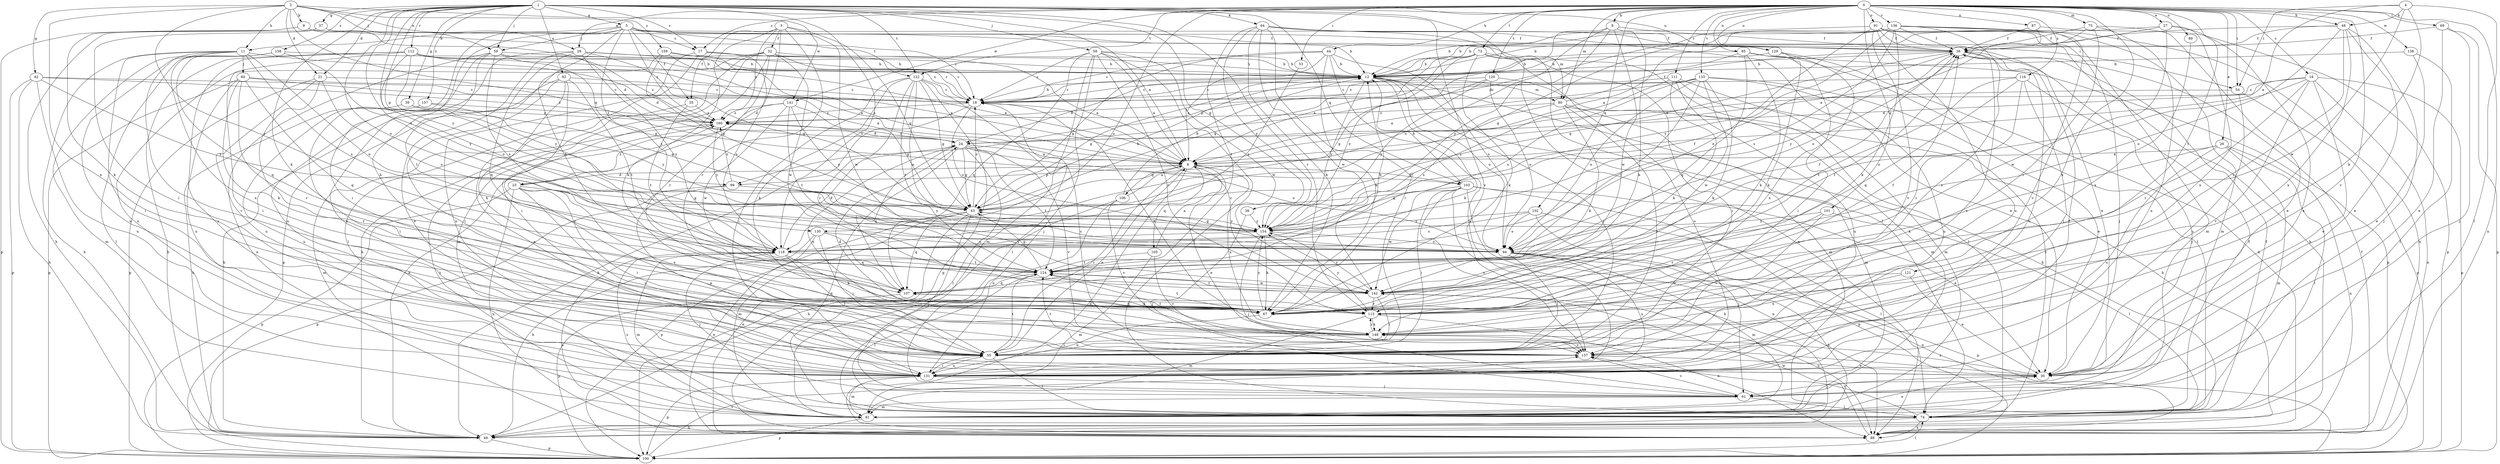 strict digraph  {
0;
1;
2;
3;
4;
5;
6;
8;
9;
11;
12;
16;
17;
18;
21;
23;
24;
26;
27;
29;
30;
32;
35;
36;
37;
38;
39;
42;
43;
44;
48;
49;
53;
54;
55;
58;
59;
60;
61;
64;
67;
69;
73;
74;
75;
80;
81;
85;
87;
88;
89;
91;
92;
94;
99;
100;
101;
102;
103;
105;
106;
107;
111;
112;
113;
116;
118;
120;
121;
122;
124;
129;
130;
131;
133;
136;
137;
138;
141;
142;
148;
154;
157;
158;
159;
160;
0 -> 8  [label=b];
0 -> 16  [label=c];
0 -> 17  [label=c];
0 -> 26  [label=e];
0 -> 27  [label=e];
0 -> 29  [label=e];
0 -> 44  [label=h];
0 -> 48  [label=h];
0 -> 53  [label=i];
0 -> 54  [label=i];
0 -> 69  [label=l];
0 -> 73  [label=l];
0 -> 75  [label=m];
0 -> 80  [label=m];
0 -> 85  [label=n];
0 -> 87  [label=n];
0 -> 88  [label=n];
0 -> 89  [label=o];
0 -> 91  [label=o];
0 -> 101  [label=q];
0 -> 102  [label=q];
0 -> 111  [label=r];
0 -> 116  [label=s];
0 -> 118  [label=s];
0 -> 120  [label=t];
0 -> 121  [label=t];
0 -> 122  [label=t];
0 -> 129  [label=u];
0 -> 133  [label=v];
0 -> 136  [label=v];
0 -> 137  [label=v];
0 -> 138  [label=w];
0 -> 141  [label=w];
0 -> 148  [label=x];
1 -> 5  [label=a];
1 -> 6  [label=a];
1 -> 17  [label=c];
1 -> 21  [label=d];
1 -> 37  [label=g];
1 -> 38  [label=g];
1 -> 39  [label=g];
1 -> 58  [label=j];
1 -> 59  [label=j];
1 -> 64  [label=k];
1 -> 67  [label=k];
1 -> 74  [label=l];
1 -> 92  [label=o];
1 -> 94  [label=o];
1 -> 99  [label=p];
1 -> 103  [label=q];
1 -> 112  [label=r];
1 -> 113  [label=r];
1 -> 118  [label=s];
1 -> 122  [label=t];
1 -> 129  [label=u];
1 -> 130  [label=u];
1 -> 137  [label=v];
1 -> 154  [label=y];
1 -> 157  [label=z];
1 -> 158  [label=z];
2 -> 9  [label=b];
2 -> 11  [label=b];
2 -> 21  [label=d];
2 -> 29  [label=e];
2 -> 42  [label=g];
2 -> 59  [label=j];
2 -> 103  [label=q];
2 -> 118  [label=s];
2 -> 141  [label=w];
2 -> 148  [label=x];
2 -> 159  [label=z];
3 -> 23  [label=d];
3 -> 32  [label=f];
3 -> 35  [label=f];
3 -> 43  [label=g];
3 -> 67  [label=k];
3 -> 113  [label=r];
3 -> 142  [label=w];
3 -> 160  [label=z];
4 -> 6  [label=a];
4 -> 48  [label=h];
4 -> 54  [label=i];
4 -> 67  [label=k];
4 -> 74  [label=l];
4 -> 142  [label=w];
5 -> 11  [label=b];
5 -> 12  [label=b];
5 -> 17  [label=c];
5 -> 35  [label=f];
5 -> 54  [label=i];
5 -> 55  [label=i];
5 -> 59  [label=j];
5 -> 67  [label=k];
5 -> 80  [label=m];
5 -> 118  [label=s];
5 -> 122  [label=t];
5 -> 124  [label=t];
5 -> 160  [label=z];
6 -> 23  [label=d];
6 -> 30  [label=e];
6 -> 55  [label=i];
6 -> 88  [label=n];
6 -> 99  [label=p];
6 -> 103  [label=q];
6 -> 105  [label=q];
6 -> 106  [label=q];
6 -> 148  [label=x];
8 -> 36  [label=f];
8 -> 67  [label=k];
8 -> 99  [label=p];
8 -> 130  [label=u];
8 -> 142  [label=w];
8 -> 154  [label=y];
9 -> 18  [label=c];
9 -> 24  [label=d];
9 -> 36  [label=f];
9 -> 67  [label=k];
9 -> 100  [label=p];
11 -> 6  [label=a];
11 -> 49  [label=h];
11 -> 55  [label=i];
11 -> 60  [label=j];
11 -> 94  [label=o];
11 -> 107  [label=q];
11 -> 118  [label=s];
11 -> 137  [label=v];
11 -> 148  [label=x];
12 -> 18  [label=c];
12 -> 24  [label=d];
12 -> 43  [label=g];
12 -> 49  [label=h];
12 -> 55  [label=i];
12 -> 67  [label=k];
12 -> 80  [label=m];
12 -> 81  [label=m];
12 -> 94  [label=o];
12 -> 154  [label=y];
16 -> 18  [label=c];
16 -> 24  [label=d];
16 -> 30  [label=e];
16 -> 88  [label=n];
16 -> 94  [label=o];
16 -> 100  [label=p];
16 -> 113  [label=r];
16 -> 137  [label=v];
17 -> 6  [label=a];
17 -> 12  [label=b];
17 -> 74  [label=l];
17 -> 118  [label=s];
17 -> 131  [label=u];
18 -> 12  [label=b];
18 -> 49  [label=h];
18 -> 94  [label=o];
18 -> 148  [label=x];
18 -> 160  [label=z];
21 -> 18  [label=c];
21 -> 100  [label=p];
21 -> 118  [label=s];
21 -> 131  [label=u];
21 -> 137  [label=v];
23 -> 43  [label=g];
23 -> 55  [label=i];
23 -> 88  [label=n];
23 -> 100  [label=p];
23 -> 131  [label=u];
23 -> 148  [label=x];
23 -> 160  [label=z];
24 -> 6  [label=a];
24 -> 43  [label=g];
24 -> 74  [label=l];
24 -> 88  [label=n];
24 -> 94  [label=o];
24 -> 107  [label=q];
24 -> 124  [label=t];
24 -> 137  [label=v];
24 -> 148  [label=x];
24 -> 160  [label=z];
26 -> 6  [label=a];
26 -> 67  [label=k];
26 -> 74  [label=l];
26 -> 81  [label=m];
26 -> 88  [label=n];
26 -> 131  [label=u];
27 -> 12  [label=b];
27 -> 30  [label=e];
27 -> 36  [label=f];
27 -> 142  [label=w];
27 -> 148  [label=x];
29 -> 6  [label=a];
29 -> 12  [label=b];
29 -> 30  [label=e];
29 -> 43  [label=g];
29 -> 107  [label=q];
29 -> 118  [label=s];
29 -> 131  [label=u];
30 -> 61  [label=j];
30 -> 148  [label=x];
32 -> 12  [label=b];
32 -> 18  [label=c];
32 -> 49  [label=h];
32 -> 55  [label=i];
32 -> 81  [label=m];
32 -> 100  [label=p];
32 -> 113  [label=r];
32 -> 142  [label=w];
35 -> 30  [label=e];
35 -> 124  [label=t];
35 -> 160  [label=z];
36 -> 12  [label=b];
36 -> 43  [label=g];
36 -> 131  [label=u];
36 -> 137  [label=v];
36 -> 154  [label=y];
37 -> 36  [label=f];
37 -> 49  [label=h];
37 -> 55  [label=i];
38 -> 61  [label=j];
38 -> 154  [label=y];
39 -> 49  [label=h];
39 -> 154  [label=y];
39 -> 160  [label=z];
42 -> 18  [label=c];
42 -> 49  [label=h];
42 -> 100  [label=p];
42 -> 131  [label=u];
42 -> 154  [label=y];
42 -> 160  [label=z];
43 -> 12  [label=b];
43 -> 18  [label=c];
43 -> 61  [label=j];
43 -> 81  [label=m];
43 -> 88  [label=n];
43 -> 100  [label=p];
43 -> 107  [label=q];
43 -> 154  [label=y];
44 -> 6  [label=a];
44 -> 12  [label=b];
44 -> 18  [label=c];
44 -> 43  [label=g];
44 -> 67  [label=k];
44 -> 94  [label=o];
44 -> 131  [label=u];
48 -> 12  [label=b];
48 -> 30  [label=e];
48 -> 36  [label=f];
48 -> 61  [label=j];
48 -> 94  [label=o];
48 -> 113  [label=r];
48 -> 148  [label=x];
49 -> 100  [label=p];
53 -> 118  [label=s];
54 -> 24  [label=d];
54 -> 100  [label=p];
54 -> 131  [label=u];
55 -> 6  [label=a];
55 -> 74  [label=l];
55 -> 124  [label=t];
55 -> 131  [label=u];
58 -> 6  [label=a];
58 -> 12  [label=b];
58 -> 18  [label=c];
58 -> 61  [label=j];
58 -> 74  [label=l];
58 -> 81  [label=m];
58 -> 107  [label=q];
58 -> 113  [label=r];
58 -> 142  [label=w];
59 -> 12  [label=b];
59 -> 43  [label=g];
59 -> 88  [label=n];
59 -> 118  [label=s];
59 -> 124  [label=t];
59 -> 131  [label=u];
59 -> 160  [label=z];
60 -> 6  [label=a];
60 -> 18  [label=c];
60 -> 67  [label=k];
60 -> 100  [label=p];
60 -> 107  [label=q];
60 -> 113  [label=r];
60 -> 131  [label=u];
61 -> 74  [label=l];
61 -> 81  [label=m];
61 -> 137  [label=v];
64 -> 30  [label=e];
64 -> 36  [label=f];
64 -> 55  [label=i];
64 -> 67  [label=k];
64 -> 88  [label=n];
64 -> 124  [label=t];
64 -> 142  [label=w];
64 -> 154  [label=y];
67 -> 107  [label=q];
67 -> 124  [label=t];
67 -> 131  [label=u];
67 -> 154  [label=y];
69 -> 30  [label=e];
69 -> 36  [label=f];
69 -> 61  [label=j];
69 -> 100  [label=p];
73 -> 6  [label=a];
73 -> 12  [label=b];
73 -> 43  [label=g];
73 -> 55  [label=i];
73 -> 67  [label=k];
73 -> 74  [label=l];
73 -> 131  [label=u];
73 -> 154  [label=y];
74 -> 36  [label=f];
74 -> 49  [label=h];
74 -> 88  [label=n];
74 -> 137  [label=v];
75 -> 6  [label=a];
75 -> 30  [label=e];
75 -> 36  [label=f];
75 -> 113  [label=r];
75 -> 131  [label=u];
80 -> 36  [label=f];
80 -> 49  [label=h];
80 -> 55  [label=i];
80 -> 67  [label=k];
80 -> 81  [label=m];
80 -> 118  [label=s];
80 -> 160  [label=z];
81 -> 30  [label=e];
81 -> 36  [label=f];
81 -> 100  [label=p];
81 -> 118  [label=s];
81 -> 160  [label=z];
85 -> 12  [label=b];
85 -> 55  [label=i];
85 -> 67  [label=k];
85 -> 74  [label=l];
85 -> 100  [label=p];
85 -> 107  [label=q];
85 -> 160  [label=z];
87 -> 36  [label=f];
87 -> 94  [label=o];
87 -> 100  [label=p];
88 -> 36  [label=f];
88 -> 118  [label=s];
88 -> 142  [label=w];
89 -> 148  [label=x];
91 -> 12  [label=b];
91 -> 30  [label=e];
91 -> 36  [label=f];
91 -> 49  [label=h];
91 -> 61  [label=j];
91 -> 81  [label=m];
91 -> 94  [label=o];
91 -> 131  [label=u];
91 -> 137  [label=v];
92 -> 18  [label=c];
92 -> 49  [label=h];
92 -> 55  [label=i];
92 -> 67  [label=k];
92 -> 124  [label=t];
92 -> 137  [label=v];
94 -> 49  [label=h];
94 -> 55  [label=i];
94 -> 81  [label=m];
94 -> 88  [label=n];
94 -> 100  [label=p];
94 -> 131  [label=u];
99 -> 30  [label=e];
99 -> 100  [label=p];
99 -> 154  [label=y];
99 -> 160  [label=z];
100 -> 74  [label=l];
100 -> 137  [label=v];
101 -> 55  [label=i];
101 -> 74  [label=l];
101 -> 113  [label=r];
101 -> 154  [label=y];
102 -> 61  [label=j];
102 -> 74  [label=l];
102 -> 94  [label=o];
102 -> 118  [label=s];
102 -> 154  [label=y];
103 -> 12  [label=b];
103 -> 30  [label=e];
103 -> 43  [label=g];
103 -> 49  [label=h];
103 -> 55  [label=i];
103 -> 88  [label=n];
103 -> 100  [label=p];
103 -> 137  [label=v];
103 -> 142  [label=w];
105 -> 6  [label=a];
105 -> 81  [label=m];
105 -> 124  [label=t];
105 -> 137  [label=v];
106 -> 6  [label=a];
106 -> 12  [label=b];
106 -> 49  [label=h];
106 -> 131  [label=u];
106 -> 137  [label=v];
107 -> 67  [label=k];
107 -> 100  [label=p];
111 -> 18  [label=c];
111 -> 67  [label=k];
111 -> 74  [label=l];
111 -> 81  [label=m];
111 -> 131  [label=u];
111 -> 154  [label=y];
112 -> 6  [label=a];
112 -> 12  [label=b];
112 -> 18  [label=c];
112 -> 24  [label=d];
112 -> 49  [label=h];
112 -> 55  [label=i];
112 -> 94  [label=o];
112 -> 131  [label=u];
112 -> 154  [label=y];
113 -> 36  [label=f];
113 -> 81  [label=m];
113 -> 88  [label=n];
113 -> 148  [label=x];
113 -> 154  [label=y];
116 -> 18  [label=c];
116 -> 55  [label=i];
116 -> 61  [label=j];
116 -> 107  [label=q];
116 -> 113  [label=r];
116 -> 124  [label=t];
118 -> 24  [label=d];
118 -> 55  [label=i];
118 -> 61  [label=j];
118 -> 67  [label=k];
118 -> 81  [label=m];
118 -> 124  [label=t];
120 -> 18  [label=c];
120 -> 43  [label=g];
120 -> 81  [label=m];
120 -> 94  [label=o];
120 -> 154  [label=y];
121 -> 30  [label=e];
121 -> 142  [label=w];
121 -> 148  [label=x];
122 -> 18  [label=c];
122 -> 43  [label=g];
122 -> 55  [label=i];
122 -> 67  [label=k];
122 -> 74  [label=l];
122 -> 94  [label=o];
122 -> 100  [label=p];
122 -> 113  [label=r];
122 -> 124  [label=t];
124 -> 12  [label=b];
124 -> 36  [label=f];
124 -> 43  [label=g];
124 -> 74  [label=l];
124 -> 107  [label=q];
124 -> 142  [label=w];
129 -> 12  [label=b];
129 -> 67  [label=k];
129 -> 88  [label=n];
129 -> 148  [label=x];
130 -> 49  [label=h];
130 -> 55  [label=i];
130 -> 88  [label=n];
130 -> 94  [label=o];
130 -> 107  [label=q];
131 -> 36  [label=f];
131 -> 55  [label=i];
131 -> 61  [label=j];
131 -> 81  [label=m];
131 -> 100  [label=p];
133 -> 6  [label=a];
133 -> 18  [label=c];
133 -> 30  [label=e];
133 -> 67  [label=k];
133 -> 94  [label=o];
133 -> 118  [label=s];
133 -> 124  [label=t];
133 -> 131  [label=u];
133 -> 142  [label=w];
136 -> 6  [label=a];
136 -> 12  [label=b];
136 -> 24  [label=d];
136 -> 36  [label=f];
136 -> 43  [label=g];
136 -> 67  [label=k];
136 -> 81  [label=m];
136 -> 88  [label=n];
136 -> 118  [label=s];
136 -> 137  [label=v];
136 -> 148  [label=x];
136 -> 154  [label=y];
137 -> 18  [label=c];
137 -> 30  [label=e];
137 -> 124  [label=t];
138 -> 12  [label=b];
138 -> 30  [label=e];
138 -> 74  [label=l];
141 -> 43  [label=g];
141 -> 49  [label=h];
141 -> 124  [label=t];
141 -> 142  [label=w];
141 -> 154  [label=y];
141 -> 160  [label=z];
142 -> 18  [label=c];
142 -> 36  [label=f];
142 -> 55  [label=i];
142 -> 88  [label=n];
142 -> 113  [label=r];
142 -> 124  [label=t];
142 -> 154  [label=y];
148 -> 24  [label=d];
148 -> 55  [label=i];
148 -> 113  [label=r];
148 -> 124  [label=t];
148 -> 137  [label=v];
154 -> 36  [label=f];
154 -> 43  [label=g];
154 -> 61  [label=j];
154 -> 67  [label=k];
154 -> 94  [label=o];
154 -> 118  [label=s];
157 -> 43  [label=g];
157 -> 55  [label=i];
157 -> 131  [label=u];
157 -> 160  [label=z];
158 -> 12  [label=b];
158 -> 74  [label=l];
158 -> 81  [label=m];
158 -> 131  [label=u];
158 -> 154  [label=y];
159 -> 6  [label=a];
159 -> 12  [label=b];
159 -> 18  [label=c];
159 -> 43  [label=g];
159 -> 131  [label=u];
160 -> 24  [label=d];
160 -> 81  [label=m];
160 -> 154  [label=y];
}
